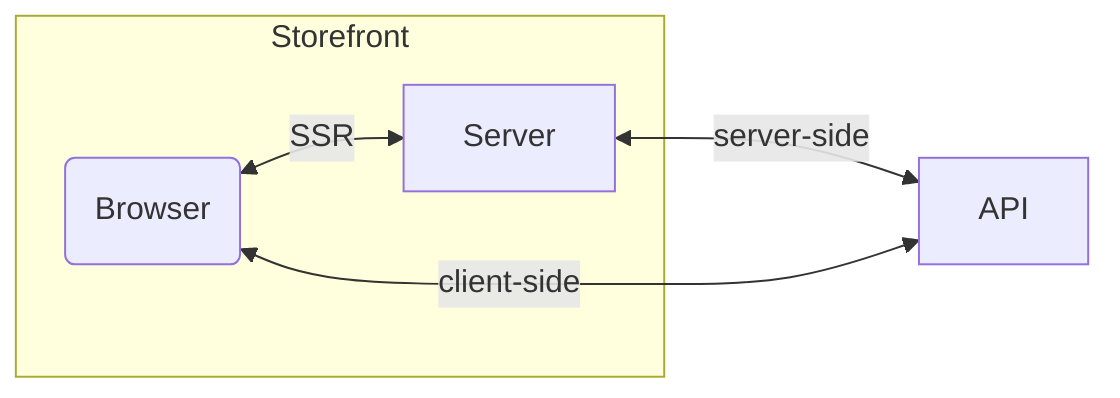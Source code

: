 graph LR
    subgraph s1["Storefront"]
         Browser("Browser")
         Server["Server"]
    end

    Browser <-->|SSR| Server
    Server <-->|server-side| API
    Browser <-->|client-side| API